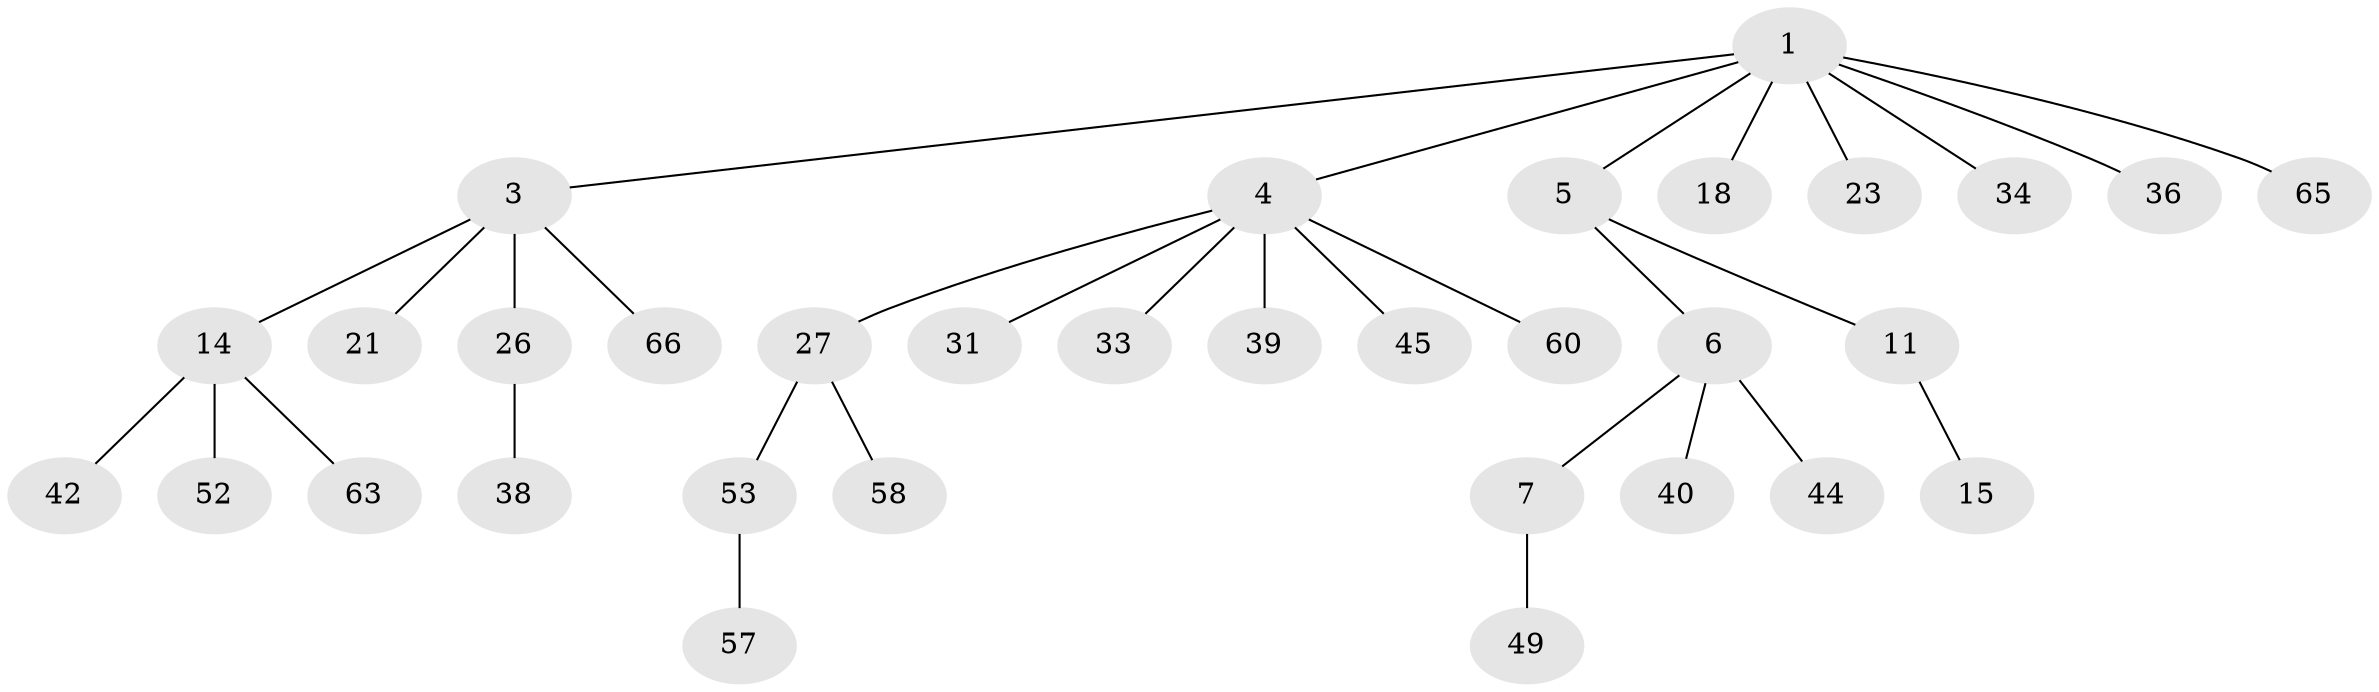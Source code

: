 // original degree distribution, {6: 0.045454545454545456, 5: 0.045454545454545456, 4: 0.06060606060606061, 2: 0.2878787878787879, 1: 0.5151515151515151, 3: 0.045454545454545456}
// Generated by graph-tools (version 1.1) at 2025/15/03/09/25 04:15:39]
// undirected, 33 vertices, 32 edges
graph export_dot {
graph [start="1"]
  node [color=gray90,style=filled];
  1 [super="+2+19+28"];
  3 [super="+12+20"];
  4 [super="+48+9"];
  5 [super="+13+46+43"];
  6 [super="+22+10"];
  7 [super="+8"];
  11;
  14 [super="+17+29"];
  15 [super="+55"];
  18 [super="+35"];
  21;
  23 [super="+32"];
  26;
  27 [super="+30+51+64"];
  31 [super="+47"];
  33;
  34;
  36;
  38;
  39;
  40;
  42;
  44 [super="+59"];
  45 [super="+50+62"];
  49;
  52;
  53;
  57;
  58;
  60;
  63;
  65;
  66;
  1 -- 18;
  1 -- 34;
  1 -- 65;
  1 -- 3;
  1 -- 4;
  1 -- 5;
  1 -- 23;
  1 -- 36;
  3 -- 14;
  3 -- 21;
  3 -- 26;
  3 -- 66;
  4 -- 27;
  4 -- 33;
  4 -- 39;
  4 -- 60;
  4 -- 45;
  4 -- 31;
  5 -- 6;
  5 -- 11;
  6 -- 7;
  6 -- 40;
  6 -- 44;
  7 -- 49;
  11 -- 15;
  14 -- 42;
  14 -- 63;
  14 -- 52;
  26 -- 38;
  27 -- 58;
  27 -- 53;
  53 -- 57;
}

